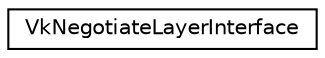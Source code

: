 digraph "Graphical Class Hierarchy"
{
 // LATEX_PDF_SIZE
  edge [fontname="Helvetica",fontsize="10",labelfontname="Helvetica",labelfontsize="10"];
  node [fontname="Helvetica",fontsize="10",shape=record];
  rankdir="LR";
  Node0 [label="VkNegotiateLayerInterface",height=0.2,width=0.4,color="black", fillcolor="white", style="filled",URL="$d9/d87/structVkNegotiateLayerInterface.html",tooltip=" "];
}
